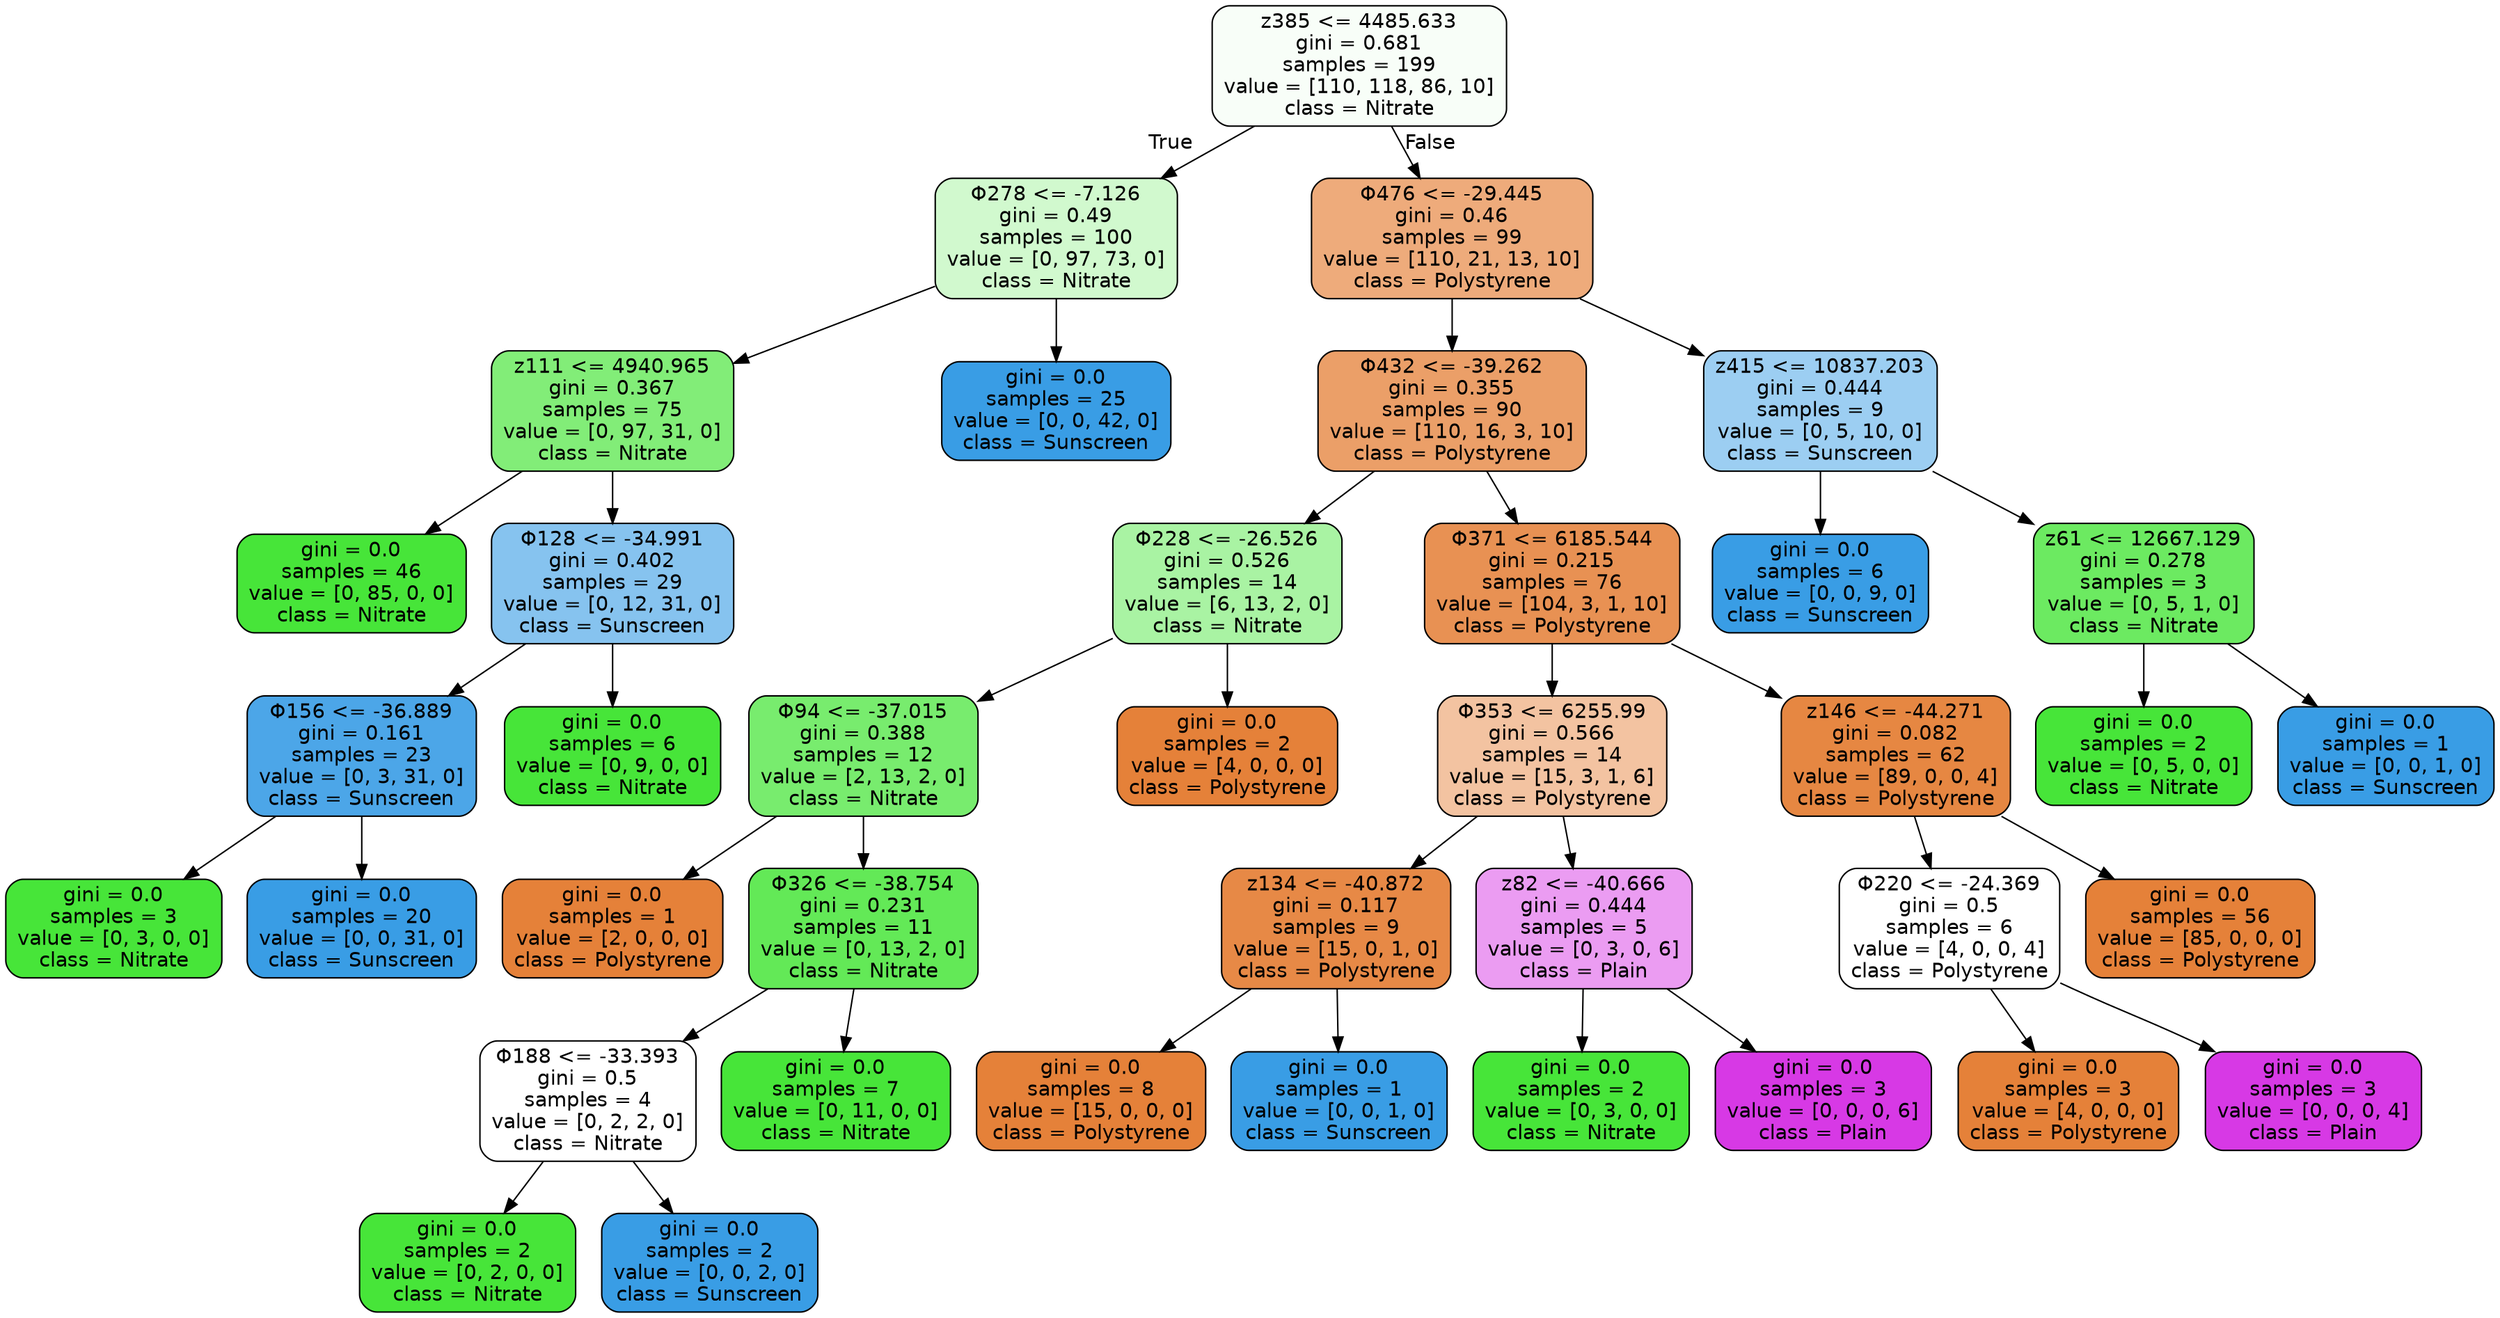 digraph Tree {
node [shape=box, style="filled, rounded", color="black", fontname="helvetica"] ;
edge [fontname="helvetica"] ;
0 [label="z385 <= 4485.633\ngini = 0.681\nsamples = 199\nvalue = [110, 118, 86, 10]\nclass = Nitrate", fillcolor="#f8fef8"] ;
1 [label="Φ278 <= -7.126\ngini = 0.49\nsamples = 100\nvalue = [0, 97, 73, 0]\nclass = Nitrate", fillcolor="#d1f9ce"] ;
0 -> 1 [labeldistance=2.5, labelangle=45, headlabel="True"] ;
2 [label="z111 <= 4940.965\ngini = 0.367\nsamples = 75\nvalue = [0, 97, 31, 0]\nclass = Nitrate", fillcolor="#82ed78"] ;
1 -> 2 ;
3 [label="gini = 0.0\nsamples = 46\nvalue = [0, 85, 0, 0]\nclass = Nitrate", fillcolor="#47e539"] ;
2 -> 3 ;
4 [label="Φ128 <= -34.991\ngini = 0.402\nsamples = 29\nvalue = [0, 12, 31, 0]\nclass = Sunscreen", fillcolor="#86c3ef"] ;
2 -> 4 ;
5 [label="Φ156 <= -36.889\ngini = 0.161\nsamples = 23\nvalue = [0, 3, 31, 0]\nclass = Sunscreen", fillcolor="#4ca6e8"] ;
4 -> 5 ;
6 [label="gini = 0.0\nsamples = 3\nvalue = [0, 3, 0, 0]\nclass = Nitrate", fillcolor="#47e539"] ;
5 -> 6 ;
7 [label="gini = 0.0\nsamples = 20\nvalue = [0, 0, 31, 0]\nclass = Sunscreen", fillcolor="#399de5"] ;
5 -> 7 ;
8 [label="gini = 0.0\nsamples = 6\nvalue = [0, 9, 0, 0]\nclass = Nitrate", fillcolor="#47e539"] ;
4 -> 8 ;
9 [label="gini = 0.0\nsamples = 25\nvalue = [0, 0, 42, 0]\nclass = Sunscreen", fillcolor="#399de5"] ;
1 -> 9 ;
10 [label="Φ476 <= -29.445\ngini = 0.46\nsamples = 99\nvalue = [110, 21, 13, 10]\nclass = Polystyrene", fillcolor="#eeab7b"] ;
0 -> 10 [labeldistance=2.5, labelangle=-45, headlabel="False"] ;
11 [label="Φ432 <= -39.262\ngini = 0.355\nsamples = 90\nvalue = [110, 16, 3, 10]\nclass = Polystyrene", fillcolor="#eb9f68"] ;
10 -> 11 ;
12 [label="Φ228 <= -26.526\ngini = 0.526\nsamples = 14\nvalue = [6, 13, 2, 0]\nclass = Nitrate", fillcolor="#a9f3a3"] ;
11 -> 12 ;
13 [label="Φ94 <= -37.015\ngini = 0.388\nsamples = 12\nvalue = [2, 13, 2, 0]\nclass = Nitrate", fillcolor="#78ec6e"] ;
12 -> 13 ;
14 [label="gini = 0.0\nsamples = 1\nvalue = [2, 0, 0, 0]\nclass = Polystyrene", fillcolor="#e58139"] ;
13 -> 14 ;
15 [label="Φ326 <= -38.754\ngini = 0.231\nsamples = 11\nvalue = [0, 13, 2, 0]\nclass = Nitrate", fillcolor="#63e957"] ;
13 -> 15 ;
16 [label="Φ188 <= -33.393\ngini = 0.5\nsamples = 4\nvalue = [0, 2, 2, 0]\nclass = Nitrate", fillcolor="#ffffff"] ;
15 -> 16 ;
17 [label="gini = 0.0\nsamples = 2\nvalue = [0, 2, 0, 0]\nclass = Nitrate", fillcolor="#47e539"] ;
16 -> 17 ;
18 [label="gini = 0.0\nsamples = 2\nvalue = [0, 0, 2, 0]\nclass = Sunscreen", fillcolor="#399de5"] ;
16 -> 18 ;
19 [label="gini = 0.0\nsamples = 7\nvalue = [0, 11, 0, 0]\nclass = Nitrate", fillcolor="#47e539"] ;
15 -> 19 ;
20 [label="gini = 0.0\nsamples = 2\nvalue = [4, 0, 0, 0]\nclass = Polystyrene", fillcolor="#e58139"] ;
12 -> 20 ;
21 [label="Φ371 <= 6185.544\ngini = 0.215\nsamples = 76\nvalue = [104, 3, 1, 10]\nclass = Polystyrene", fillcolor="#e89153"] ;
11 -> 21 ;
22 [label="Φ353 <= 6255.99\ngini = 0.566\nsamples = 14\nvalue = [15, 3, 1, 6]\nclass = Polystyrene", fillcolor="#f3c3a1"] ;
21 -> 22 ;
23 [label="z134 <= -40.872\ngini = 0.117\nsamples = 9\nvalue = [15, 0, 1, 0]\nclass = Polystyrene", fillcolor="#e78946"] ;
22 -> 23 ;
24 [label="gini = 0.0\nsamples = 8\nvalue = [15, 0, 0, 0]\nclass = Polystyrene", fillcolor="#e58139"] ;
23 -> 24 ;
25 [label="gini = 0.0\nsamples = 1\nvalue = [0, 0, 1, 0]\nclass = Sunscreen", fillcolor="#399de5"] ;
23 -> 25 ;
26 [label="z82 <= -40.666\ngini = 0.444\nsamples = 5\nvalue = [0, 3, 0, 6]\nclass = Plain", fillcolor="#eb9cf2"] ;
22 -> 26 ;
27 [label="gini = 0.0\nsamples = 2\nvalue = [0, 3, 0, 0]\nclass = Nitrate", fillcolor="#47e539"] ;
26 -> 27 ;
28 [label="gini = 0.0\nsamples = 3\nvalue = [0, 0, 0, 6]\nclass = Plain", fillcolor="#d739e5"] ;
26 -> 28 ;
29 [label="z146 <= -44.271\ngini = 0.082\nsamples = 62\nvalue = [89, 0, 0, 4]\nclass = Polystyrene", fillcolor="#e68742"] ;
21 -> 29 ;
30 [label="Φ220 <= -24.369\ngini = 0.5\nsamples = 6\nvalue = [4, 0, 0, 4]\nclass = Polystyrene", fillcolor="#ffffff"] ;
29 -> 30 ;
31 [label="gini = 0.0\nsamples = 3\nvalue = [4, 0, 0, 0]\nclass = Polystyrene", fillcolor="#e58139"] ;
30 -> 31 ;
32 [label="gini = 0.0\nsamples = 3\nvalue = [0, 0, 0, 4]\nclass = Plain", fillcolor="#d739e5"] ;
30 -> 32 ;
33 [label="gini = 0.0\nsamples = 56\nvalue = [85, 0, 0, 0]\nclass = Polystyrene", fillcolor="#e58139"] ;
29 -> 33 ;
34 [label="z415 <= 10837.203\ngini = 0.444\nsamples = 9\nvalue = [0, 5, 10, 0]\nclass = Sunscreen", fillcolor="#9ccef2"] ;
10 -> 34 ;
35 [label="gini = 0.0\nsamples = 6\nvalue = [0, 0, 9, 0]\nclass = Sunscreen", fillcolor="#399de5"] ;
34 -> 35 ;
36 [label="z61 <= 12667.129\ngini = 0.278\nsamples = 3\nvalue = [0, 5, 1, 0]\nclass = Nitrate", fillcolor="#6cea61"] ;
34 -> 36 ;
37 [label="gini = 0.0\nsamples = 2\nvalue = [0, 5, 0, 0]\nclass = Nitrate", fillcolor="#47e539"] ;
36 -> 37 ;
38 [label="gini = 0.0\nsamples = 1\nvalue = [0, 0, 1, 0]\nclass = Sunscreen", fillcolor="#399de5"] ;
36 -> 38 ;
}
